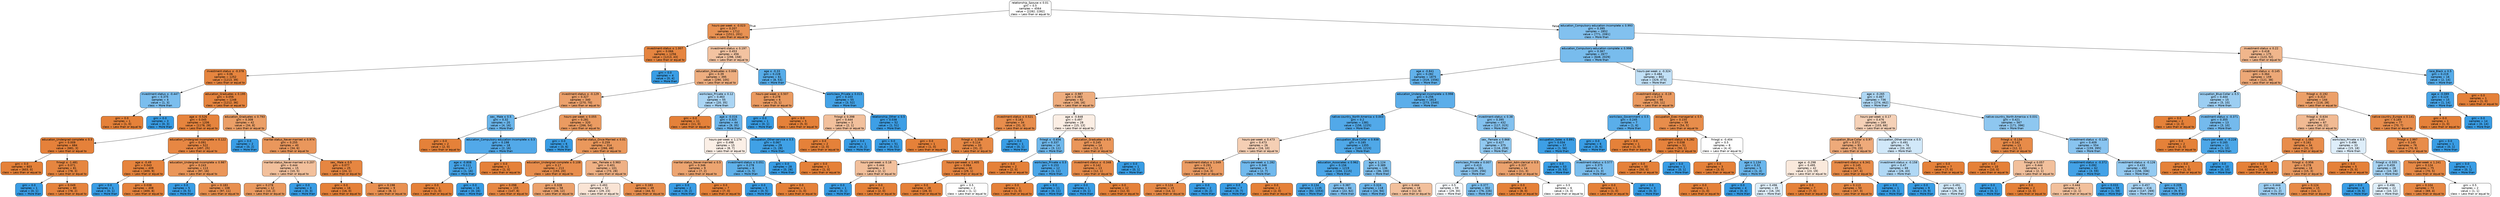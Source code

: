 digraph Tree {
node [shape=box, style="filled, rounded", color="black", fontname=helvetica] ;
edge [fontname=helvetica] ;
0 [label=<relationship_Spouse &le; 0.01<br/>gini = 0.5<br/>samples = 4564<br/>value = [2282, 2282]<br/>class = Less than or equal to>, fillcolor="#e5813900"] ;
1 [label=<hours-per-week &le; -0.023<br/>gini = 0.207<br/>samples = 1712<br/>value = [1511, 201]<br/>class = Less than or equal to>, fillcolor="#e58139dd"] ;
0 -> 1 [labeldistance=2.5, labelangle=45, headlabel="True"] ;
2 [label=<investment-status &le; 1.007<br/>gini = 0.066<br/>samples = 1256<br/>value = [1213, 43]<br/>class = Less than or equal to>, fillcolor="#e58139f6"] ;
1 -> 2 ;
3 [label=<investment-status &le; -0.378<br/>gini = 0.06<br/>samples = 1252<br/>value = [1213, 39]<br/>class = Less than or equal to>, fillcolor="#e58139f7"] ;
2 -> 3 ;
4 [label=<investment-status &le; -0.447<br/>gini = 0.375<br/>samples = 4<br/>value = [1, 3]<br/>class = More than>, fillcolor="#399de5aa"] ;
3 -> 4 ;
5 [label=<gini = 0.0<br/>samples = 1<br/>value = [1, 0]<br/>class = Less than or equal to>, fillcolor="#e58139ff"] ;
4 -> 5 ;
6 [label=<gini = 0.0<br/>samples = 3<br/>value = [0, 3]<br/>class = More than>, fillcolor="#399de5ff"] ;
4 -> 6 ;
7 [label=<education_Graduates &le; 0.195<br/>gini = 0.056<br/>samples = 1248<br/>value = [1212, 36]<br/>class = Less than or equal to>, fillcolor="#e58139f7"] ;
3 -> 7 ;
8 [label=<age &le; -0.526<br/>gini = 0.045<br/>samples = 1206<br/>value = [1178, 28]<br/>class = Less than or equal to>, fillcolor="#e58139f9"] ;
7 -> 8 ;
9 [label=<education_Undergrad-complete &le; 0.5<br/>gini = 0.009<br/>samples = 684<br/>value = [681, 3]<br/>class = Less than or equal to>, fillcolor="#e58139fe"] ;
8 -> 9 ;
10 [label=<gini = 0.0<br/>samples = 603<br/>value = [603, 0]<br/>class = Less than or equal to>, fillcolor="#e58139ff"] ;
9 -> 10 ;
11 [label=<fnlwgt &le; -1.481<br/>gini = 0.071<br/>samples = 81<br/>value = [78, 3]<br/>class = Less than or equal to>, fillcolor="#e58139f5"] ;
9 -> 11 ;
12 [label=<gini = 0.0<br/>samples = 1<br/>value = [0, 1]<br/>class = More than>, fillcolor="#399de5ff"] ;
11 -> 12 ;
13 [label=<gini = 0.049<br/>samples = 80<br/>value = [78, 2]<br/>class = Less than or equal to>, fillcolor="#e58139f8"] ;
11 -> 13 ;
14 [label=<education_Undergrad-incomplete &le; 0.122<br/>gini = 0.091<br/>samples = 522<br/>value = [497, 25]<br/>class = Less than or equal to>, fillcolor="#e58139f2"] ;
8 -> 14 ;
15 [label=<age &le; -0.49<br/>gini = 0.043<br/>samples = 409<br/>value = [400, 9]<br/>class = Less than or equal to>, fillcolor="#e58139f9"] ;
14 -> 15 ;
16 [label=<gini = 0.0<br/>samples = 1<br/>value = [0, 1]<br/>class = More than>, fillcolor="#399de5ff"] ;
15 -> 16 ;
17 [label=<gini = 0.038<br/>samples = 408<br/>value = [400, 8]<br/>class = Less than or equal to>, fillcolor="#e58139fa"] ;
15 -> 17 ;
18 [label=<education_Undergrad-incomplete &le; 0.987<br/>gini = 0.243<br/>samples = 113<br/>value = [97, 16]<br/>class = Less than or equal to>, fillcolor="#e58139d5"] ;
14 -> 18 ;
19 [label=<gini = 0.0<br/>samples = 5<br/>value = [0, 5]<br/>class = More than>, fillcolor="#399de5ff"] ;
18 -> 19 ;
20 [label=<gini = 0.183<br/>samples = 108<br/>value = [97, 11]<br/>class = Less than or equal to>, fillcolor="#e58139e2"] ;
18 -> 20 ;
21 [label=<education_Graduates &le; 0.793<br/>gini = 0.308<br/>samples = 42<br/>value = [34, 8]<br/>class = Less than or equal to>, fillcolor="#e58139c3"] ;
7 -> 21 ;
22 [label=<gini = 0.0<br/>samples = 2<br/>value = [0, 2]<br/>class = More than>, fillcolor="#399de5ff"] ;
21 -> 22 ;
23 [label=<marital-status_Never-married &le; 0.974<br/>gini = 0.255<br/>samples = 40<br/>value = [34, 6]<br/>class = Less than or equal to>, fillcolor="#e58139d2"] ;
21 -> 23 ;
24 [label=<marital-status_Never-married &le; 0.207<br/>gini = 0.444<br/>samples = 15<br/>value = [10, 5]<br/>class = Less than or equal to>, fillcolor="#e581397f"] ;
23 -> 24 ;
25 [label=<gini = 0.278<br/>samples = 12<br/>value = [10, 2]<br/>class = Less than or equal to>, fillcolor="#e58139cc"] ;
24 -> 25 ;
26 [label=<gini = 0.0<br/>samples = 3<br/>value = [0, 3]<br/>class = More than>, fillcolor="#399de5ff"] ;
24 -> 26 ;
27 [label=<sex_ Male &le; 0.5<br/>gini = 0.077<br/>samples = 25<br/>value = [24, 1]<br/>class = Less than or equal to>, fillcolor="#e58139f4"] ;
23 -> 27 ;
28 [label=<gini = 0.0<br/>samples = 16<br/>value = [16, 0]<br/>class = Less than or equal to>, fillcolor="#e58139ff"] ;
27 -> 28 ;
29 [label=<gini = 0.198<br/>samples = 9<br/>value = [8, 1]<br/>class = Less than or equal to>, fillcolor="#e58139df"] ;
27 -> 29 ;
30 [label=<gini = 0.0<br/>samples = 4<br/>value = [0, 4]<br/>class = More than>, fillcolor="#399de5ff"] ;
2 -> 30 ;
31 [label=<investment-status &le; 0.197<br/>gini = 0.453<br/>samples = 456<br/>value = [298, 158]<br/>class = Less than or equal to>, fillcolor="#e5813978"] ;
1 -> 31 ;
32 [label=<education_Graduates &le; 0.006<br/>gini = 0.39<br/>samples = 395<br/>value = [290, 105]<br/>class = Less than or equal to>, fillcolor="#e58139a3"] ;
31 -> 32 ;
33 [label=<investment-status &le; -0.129<br/>gini = 0.327<br/>samples = 340<br/>value = [270, 70]<br/>class = Less than or equal to>, fillcolor="#e58139bd"] ;
32 -> 33 ;
34 [label=<sex_ Male &le; 0.5<br/>gini = 0.32<br/>samples = 20<br/>value = [4, 16]<br/>class = More than>, fillcolor="#399de5bf"] ;
33 -> 34 ;
35 [label=<gini = 0.0<br/>samples = 2<br/>value = [2, 0]<br/>class = Less than or equal to>, fillcolor="#e58139ff"] ;
34 -> 35 ;
36 [label=<education_Compulsory-education-incomplete &le; 0.5<br/>gini = 0.198<br/>samples = 18<br/>value = [2, 16]<br/>class = More than>, fillcolor="#399de5df"] ;
34 -> 36 ;
37 [label=<age &le; -0.808<br/>gini = 0.111<br/>samples = 17<br/>value = [1, 16]<br/>class = More than>, fillcolor="#399de5ef"] ;
36 -> 37 ;
38 [label=<gini = 0.0<br/>samples = 1<br/>value = [1, 0]<br/>class = Less than or equal to>, fillcolor="#e58139ff"] ;
37 -> 38 ;
39 [label=<gini = 0.0<br/>samples = 16<br/>value = [0, 16]<br/>class = More than>, fillcolor="#399de5ff"] ;
37 -> 39 ;
40 [label=<gini = 0.0<br/>samples = 1<br/>value = [1, 0]<br/>class = Less than or equal to>, fillcolor="#e58139ff"] ;
36 -> 40 ;
41 [label=<hours-per-week &le; 0.055<br/>gini = 0.281<br/>samples = 320<br/>value = [266, 54]<br/>class = Less than or equal to>, fillcolor="#e58139cb"] ;
33 -> 41 ;
42 [label=<gini = 0.0<br/>samples = 6<br/>value = [0, 6]<br/>class = More than>, fillcolor="#399de5ff"] ;
41 -> 42 ;
43 [label=<marital-status_Once-Married &le; 0.01<br/>gini = 0.259<br/>samples = 314<br/>value = [266, 48]<br/>class = Less than or equal to>, fillcolor="#e58139d1"] ;
41 -> 43 ;
44 [label=<education_Undergrad-complete &le; 0.108<br/>gini = 0.17<br/>samples = 213<br/>value = [193, 20]<br/>class = Less than or equal to>, fillcolor="#e58139e5"] ;
43 -> 44 ;
45 [label=<gini = 0.098<br/>samples = 155<br/>value = [147, 8]<br/>class = Less than or equal to>, fillcolor="#e58139f1"] ;
44 -> 45 ;
46 [label=<gini = 0.328<br/>samples = 58<br/>value = [46, 12]<br/>class = Less than or equal to>, fillcolor="#e58139bc"] ;
44 -> 46 ;
47 [label=<sex_ Female &le; 0.983<br/>gini = 0.401<br/>samples = 101<br/>value = [73, 28]<br/>class = Less than or equal to>, fillcolor="#e581399d"] ;
43 -> 47 ;
48 [label=<gini = 0.493<br/>samples = 52<br/>value = [29, 23]<br/>class = Less than or equal to>, fillcolor="#e5813935"] ;
47 -> 48 ;
49 [label=<gini = 0.183<br/>samples = 49<br/>value = [44, 5]<br/>class = Less than or equal to>, fillcolor="#e58139e2"] ;
47 -> 49 ;
50 [label=<workclass_Private &le; 0.12<br/>gini = 0.463<br/>samples = 55<br/>value = [20, 35]<br/>class = More than>, fillcolor="#399de56d"] ;
32 -> 50 ;
51 [label=<gini = 0.0<br/>samples = 11<br/>value = [11, 0]<br/>class = Less than or equal to>, fillcolor="#e58139ff"] ;
50 -> 51 ;
52 [label=<age &le; -0.016<br/>gini = 0.325<br/>samples = 44<br/>value = [9, 35]<br/>class = More than>, fillcolor="#399de5bd"] ;
50 -> 52 ;
53 [label=<hours-per-week &le; 1.174<br/>gini = 0.498<br/>samples = 15<br/>value = [8, 7]<br/>class = Less than or equal to>, fillcolor="#e5813920"] ;
52 -> 53 ;
54 [label=<marital-status_Never-married &le; 0.5<br/>gini = 0.346<br/>samples = 9<br/>value = [7, 2]<br/>class = Less than or equal to>, fillcolor="#e58139b6"] ;
53 -> 54 ;
55 [label=<gini = 0.0<br/>samples = 2<br/>value = [0, 2]<br/>class = More than>, fillcolor="#399de5ff"] ;
54 -> 55 ;
56 [label=<gini = 0.0<br/>samples = 7<br/>value = [7, 0]<br/>class = Less than or equal to>, fillcolor="#e58139ff"] ;
54 -> 56 ;
57 [label=<investment-status &le; 0.051<br/>gini = 0.278<br/>samples = 6<br/>value = [1, 5]<br/>class = More than>, fillcolor="#399de5cc"] ;
53 -> 57 ;
58 [label=<gini = 0.0<br/>samples = 5<br/>value = [0, 5]<br/>class = More than>, fillcolor="#399de5ff"] ;
57 -> 58 ;
59 [label=<gini = 0.0<br/>samples = 1<br/>value = [1, 0]<br/>class = Less than or equal to>, fillcolor="#e58139ff"] ;
57 -> 59 ;
60 [label=<occupation_Other-service &le; 0.5<br/>gini = 0.067<br/>samples = 29<br/>value = [1, 28]<br/>class = More than>, fillcolor="#399de5f6"] ;
52 -> 60 ;
61 [label=<gini = 0.0<br/>samples = 28<br/>value = [0, 28]<br/>class = More than>, fillcolor="#399de5ff"] ;
60 -> 61 ;
62 [label=<gini = 0.0<br/>samples = 1<br/>value = [1, 0]<br/>class = Less than or equal to>, fillcolor="#e58139ff"] ;
60 -> 62 ;
63 [label=<age &le; -0.33<br/>gini = 0.228<br/>samples = 61<br/>value = [8, 53]<br/>class = More than>, fillcolor="#399de5d9"] ;
31 -> 63 ;
64 [label=<hours-per-week &le; 0.507<br/>gini = 0.278<br/>samples = 6<br/>value = [5, 1]<br/>class = Less than or equal to>, fillcolor="#e58139cc"] ;
63 -> 64 ;
65 [label=<gini = 0.0<br/>samples = 1<br/>value = [0, 1]<br/>class = More than>, fillcolor="#399de5ff"] ;
64 -> 65 ;
66 [label=<gini = 0.0<br/>samples = 5<br/>value = [5, 0]<br/>class = Less than or equal to>, fillcolor="#e58139ff"] ;
64 -> 66 ;
67 [label=<workclass_Private &le; 0.015<br/>gini = 0.103<br/>samples = 55<br/>value = [3, 52]<br/>class = More than>, fillcolor="#399de5f0"] ;
63 -> 67 ;
68 [label=<fnlwgt &le; 0.398<br/>gini = 0.444<br/>samples = 3<br/>value = [2, 1]<br/>class = Less than or equal to>, fillcolor="#e581397f"] ;
67 -> 68 ;
69 [label=<gini = 0.0<br/>samples = 2<br/>value = [2, 0]<br/>class = Less than or equal to>, fillcolor="#e58139ff"] ;
68 -> 69 ;
70 [label=<gini = 0.0<br/>samples = 1<br/>value = [0, 1]<br/>class = More than>, fillcolor="#399de5ff"] ;
68 -> 70 ;
71 [label=<relationship_Other &le; 0.5<br/>gini = 0.038<br/>samples = 52<br/>value = [1, 51]<br/>class = More than>, fillcolor="#399de5fa"] ;
67 -> 71 ;
72 [label=<gini = 0.0<br/>samples = 51<br/>value = [0, 51]<br/>class = More than>, fillcolor="#399de5ff"] ;
71 -> 72 ;
73 [label=<gini = 0.0<br/>samples = 1<br/>value = [1, 0]<br/>class = Less than or equal to>, fillcolor="#e58139ff"] ;
71 -> 73 ;
74 [label=<education_Compulsory-education-incomplete &le; 0.993<br/>gini = 0.395<br/>samples = 2852<br/>value = [771, 2081]<br/>class = More than>, fillcolor="#399de5a1"] ;
0 -> 74 [labeldistance=2.5, labelangle=-45, headlabel="False"] ;
75 [label=<education_Compulsory-education-complete &le; 0.998<br/>gini = 0.367<br/>samples = 2677<br/>value = [648, 2029]<br/>class = More than>, fillcolor="#399de5ae"] ;
74 -> 75 ;
76 [label=<age &le; -0.841<br/>gini = 0.282<br/>samples = 1875<br/>value = [319, 1556]<br/>class = More than>, fillcolor="#399de5cb"] ;
75 -> 76 ;
77 [label=<age &le; -0.987<br/>gini = 0.383<br/>samples = 62<br/>value = [46, 16]<br/>class = Less than or equal to>, fillcolor="#e58139a6"] ;
76 -> 77 ;
78 [label=<investment-status &le; 0.521<br/>gini = 0.161<br/>samples = 34<br/>value = [31, 3]<br/>class = Less than or equal to>, fillcolor="#e58139e6"] ;
77 -> 78 ;
79 [label=<fnlwgt &le; -1.338<br/>gini = 0.114<br/>samples = 33<br/>value = [31, 2]<br/>class = Less than or equal to>, fillcolor="#e58139ef"] ;
78 -> 79 ;
80 [label=<hours-per-week &le; 0.18<br/>gini = 0.444<br/>samples = 3<br/>value = [2, 1]<br/>class = Less than or equal to>, fillcolor="#e581397f"] ;
79 -> 80 ;
81 [label=<gini = 0.0<br/>samples = 1<br/>value = [0, 1]<br/>class = More than>, fillcolor="#399de5ff"] ;
80 -> 81 ;
82 [label=<gini = 0.0<br/>samples = 2<br/>value = [2, 0]<br/>class = Less than or equal to>, fillcolor="#e58139ff"] ;
80 -> 82 ;
83 [label=<hours-per-week &le; 1.405<br/>gini = 0.064<br/>samples = 30<br/>value = [29, 1]<br/>class = Less than or equal to>, fillcolor="#e58139f6"] ;
79 -> 83 ;
84 [label=<gini = 0.0<br/>samples = 28<br/>value = [28, 0]<br/>class = Less than or equal to>, fillcolor="#e58139ff"] ;
83 -> 84 ;
85 [label=<gini = 0.5<br/>samples = 2<br/>value = [1, 1]<br/>class = Less than or equal to>, fillcolor="#e5813900"] ;
83 -> 85 ;
86 [label=<gini = 0.0<br/>samples = 1<br/>value = [0, 1]<br/>class = More than>, fillcolor="#399de5ff"] ;
78 -> 86 ;
87 [label=<age &le; -0.848<br/>gini = 0.497<br/>samples = 28<br/>value = [15, 13]<br/>class = Less than or equal to>, fillcolor="#e5813922"] ;
77 -> 87 ;
88 [label=<fnlwgt &le; -0.656<br/>gini = 0.337<br/>samples = 14<br/>value = [3, 11]<br/>class = More than>, fillcolor="#399de5b9"] ;
87 -> 88 ;
89 [label=<gini = 0.0<br/>samples = 2<br/>value = [2, 0]<br/>class = Less than or equal to>, fillcolor="#e58139ff"] ;
88 -> 89 ;
90 [label=<workclass_Private &le; 0.5<br/>gini = 0.153<br/>samples = 12<br/>value = [1, 11]<br/>class = More than>, fillcolor="#399de5e8"] ;
88 -> 90 ;
91 [label=<gini = 0.0<br/>samples = 1<br/>value = [1, 0]<br/>class = Less than or equal to>, fillcolor="#e58139ff"] ;
90 -> 91 ;
92 [label=<gini = 0.0<br/>samples = 11<br/>value = [0, 11]<br/>class = More than>, fillcolor="#399de5ff"] ;
90 -> 92 ;
93 [label=<education_Graduates &le; 0.5<br/>gini = 0.245<br/>samples = 14<br/>value = [12, 2]<br/>class = Less than or equal to>, fillcolor="#e58139d4"] ;
87 -> 93 ;
94 [label=<investment-status &le; -0.348<br/>gini = 0.142<br/>samples = 13<br/>value = [12, 1]<br/>class = Less than or equal to>, fillcolor="#e58139ea"] ;
93 -> 94 ;
95 [label=<gini = 0.0<br/>samples = 1<br/>value = [0, 1]<br/>class = More than>, fillcolor="#399de5ff"] ;
94 -> 95 ;
96 [label=<gini = 0.0<br/>samples = 12<br/>value = [12, 0]<br/>class = Less than or equal to>, fillcolor="#e58139ff"] ;
94 -> 96 ;
97 [label=<gini = 0.0<br/>samples = 1<br/>value = [0, 1]<br/>class = More than>, fillcolor="#399de5ff"] ;
93 -> 97 ;
98 [label=<education_Undergrad-incomplete &le; 0.998<br/>gini = 0.256<br/>samples = 1813<br/>value = [273, 1540]<br/>class = More than>, fillcolor="#399de5d2"] ;
76 -> 98 ;
99 [label=<native-country_North-America &le; 0.003<br/>gini = 0.2<br/>samples = 1381<br/>value = [156, 1225]<br/>class = More than>, fillcolor="#399de5df"] ;
98 -> 99 ;
100 [label=<hours-per-week &le; 0.473<br/>gini = 0.473<br/>samples = 26<br/>value = [16, 10]<br/>class = Less than or equal to>, fillcolor="#e5813960"] ;
99 -> 100 ;
101 [label=<investment-status &le; 1.049<br/>gini = 0.291<br/>samples = 17<br/>value = [14, 3]<br/>class = Less than or equal to>, fillcolor="#e58139c8"] ;
100 -> 101 ;
102 [label=<gini = 0.124<br/>samples = 15<br/>value = [14, 1]<br/>class = Less than or equal to>, fillcolor="#e58139ed"] ;
101 -> 102 ;
103 [label=<gini = 0.0<br/>samples = 2<br/>value = [0, 2]<br/>class = More than>, fillcolor="#399de5ff"] ;
101 -> 103 ;
104 [label=<hours-per-week &le; 1.282<br/>gini = 0.346<br/>samples = 9<br/>value = [2, 7]<br/>class = More than>, fillcolor="#399de5b6"] ;
100 -> 104 ;
105 [label=<gini = 0.0<br/>samples = 7<br/>value = [0, 7]<br/>class = More than>, fillcolor="#399de5ff"] ;
104 -> 105 ;
106 [label=<gini = 0.0<br/>samples = 2<br/>value = [2, 0]<br/>class = Less than or equal to>, fillcolor="#e58139ff"] ;
104 -> 106 ;
107 [label=<occupation_Blue-Collar &le; 0.938<br/>gini = 0.185<br/>samples = 1355<br/>value = [140, 1215]<br/>class = More than>, fillcolor="#399de5e2"] ;
99 -> 107 ;
108 [label=<education_Associates &le; 0.962<br/>gini = 0.156<br/>samples = 1219<br/>value = [104, 1115]<br/>class = More than>, fillcolor="#399de5e7"] ;
107 -> 108 ;
109 [label=<gini = 0.134<br/>samples = 1135<br/>value = [82, 1053]<br/>class = More than>, fillcolor="#399de5eb"] ;
108 -> 109 ;
110 [label=<gini = 0.387<br/>samples = 84<br/>value = [22, 62]<br/>class = More than>, fillcolor="#399de5a5"] ;
108 -> 110 ;
111 [label=<age &le; 1.124<br/>gini = 0.389<br/>samples = 136<br/>value = [36, 100]<br/>class = More than>, fillcolor="#399de5a3"] ;
107 -> 111 ;
112 [label=<gini = 0.324<br/>samples = 118<br/>value = [24, 94]<br/>class = More than>, fillcolor="#399de5be"] ;
111 -> 112 ;
113 [label=<gini = 0.444<br/>samples = 18<br/>value = [12, 6]<br/>class = Less than or equal to>, fillcolor="#e581397f"] ;
111 -> 113 ;
114 [label=<investment-status &le; 0.38<br/>gini = 0.395<br/>samples = 432<br/>value = [117, 315]<br/>class = More than>, fillcolor="#399de5a0"] ;
98 -> 114 ;
115 [label=<sex_ Female &le; 0.868<br/>gini = 0.427<br/>samples = 375<br/>value = [116, 259]<br/>class = More than>, fillcolor="#399de58d"] ;
114 -> 115 ;
116 [label=<workclass_Private &le; 0.007<br/>gini = 0.413<br/>samples = 361<br/>value = [105, 256]<br/>class = More than>, fillcolor="#399de596"] ;
115 -> 116 ;
117 [label=<gini = 0.5<br/>samples = 59<br/>value = [29, 30]<br/>class = More than>, fillcolor="#399de508"] ;
116 -> 117 ;
118 [label=<gini = 0.377<br/>samples = 302<br/>value = [76, 226]<br/>class = More than>, fillcolor="#399de5a9"] ;
116 -> 118 ;
119 [label=<occupation_Adm-clerical &le; 0.5<br/>gini = 0.337<br/>samples = 14<br/>value = [11, 3]<br/>class = Less than or equal to>, fillcolor="#e58139b9"] ;
115 -> 119 ;
120 [label=<gini = 0.0<br/>samples = 8<br/>value = [8, 0]<br/>class = Less than or equal to>, fillcolor="#e58139ff"] ;
119 -> 120 ;
121 [label=<gini = 0.5<br/>samples = 6<br/>value = [3, 3]<br/>class = Less than or equal to>, fillcolor="#e5813900"] ;
119 -> 121 ;
122 [label=<occupation_Sales &le; 0.891<br/>gini = 0.034<br/>samples = 57<br/>value = [1, 56]<br/>class = More than>, fillcolor="#399de5fa"] ;
114 -> 122 ;
123 [label=<gini = 0.0<br/>samples = 53<br/>value = [0, 53]<br/>class = More than>, fillcolor="#399de5ff"] ;
122 -> 123 ;
124 [label=<investment-status &le; 0.577<br/>gini = 0.375<br/>samples = 4<br/>value = [1, 3]<br/>class = More than>, fillcolor="#399de5aa"] ;
122 -> 124 ;
125 [label=<gini = 0.0<br/>samples = 1<br/>value = [1, 0]<br/>class = Less than or equal to>, fillcolor="#e58139ff"] ;
124 -> 125 ;
126 [label=<gini = 0.0<br/>samples = 3<br/>value = [0, 3]<br/>class = More than>, fillcolor="#399de5ff"] ;
124 -> 126 ;
127 [label=<hours-per-week &le; -0.324<br/>gini = 0.484<br/>samples = 802<br/>value = [329, 473]<br/>class = More than>, fillcolor="#399de54e"] ;
75 -> 127 ;
128 [label=<investment-status &le; -0.19<br/>gini = 0.278<br/>samples = 66<br/>value = [55, 11]<br/>class = Less than or equal to>, fillcolor="#e58139cc"] ;
127 -> 128 ;
129 [label=<workclass_Government &le; 0.5<br/>gini = 0.245<br/>samples = 7<br/>value = [1, 6]<br/>class = More than>, fillcolor="#399de5d4"] ;
128 -> 129 ;
130 [label=<gini = 0.0<br/>samples = 6<br/>value = [0, 6]<br/>class = More than>, fillcolor="#399de5ff"] ;
129 -> 130 ;
131 [label=<gini = 0.0<br/>samples = 1<br/>value = [1, 0]<br/>class = Less than or equal to>, fillcolor="#e58139ff"] ;
129 -> 131 ;
132 [label=<occupation_Exec-managerial &le; 0.5<br/>gini = 0.155<br/>samples = 59<br/>value = [54, 5]<br/>class = Less than or equal to>, fillcolor="#e58139e7"] ;
128 -> 132 ;
133 [label=<investment-status &le; 6.282<br/>gini = 0.038<br/>samples = 51<br/>value = [50, 1]<br/>class = Less than or equal to>, fillcolor="#e58139fa"] ;
132 -> 133 ;
134 [label=<gini = 0.0<br/>samples = 50<br/>value = [50, 0]<br/>class = Less than or equal to>, fillcolor="#e58139ff"] ;
133 -> 134 ;
135 [label=<gini = 0.0<br/>samples = 1<br/>value = [0, 1]<br/>class = More than>, fillcolor="#399de5ff"] ;
133 -> 135 ;
136 [label=<fnlwgt &le; -0.404<br/>gini = 0.5<br/>samples = 8<br/>value = [4, 4]<br/>class = Less than or equal to>, fillcolor="#e5813900"] ;
132 -> 136 ;
137 [label=<gini = 0.0<br/>samples = 3<br/>value = [3, 0]<br/>class = Less than or equal to>, fillcolor="#e58139ff"] ;
136 -> 137 ;
138 [label=<age &le; 1.134<br/>gini = 0.32<br/>samples = 5<br/>value = [1, 4]<br/>class = More than>, fillcolor="#399de5bf"] ;
136 -> 138 ;
139 [label=<gini = 0.0<br/>samples = 1<br/>value = [1, 0]<br/>class = Less than or equal to>, fillcolor="#e58139ff"] ;
138 -> 139 ;
140 [label=<gini = 0.0<br/>samples = 4<br/>value = [0, 4]<br/>class = More than>, fillcolor="#399de5ff"] ;
138 -> 140 ;
141 [label=<age &le; -0.265<br/>gini = 0.467<br/>samples = 736<br/>value = [274, 462]<br/>class = More than>, fillcolor="#399de568"] ;
127 -> 141 ;
142 [label=<hours-per-week &le; 0.17<br/>gini = 0.476<br/>samples = 169<br/>value = [103, 66]<br/>class = Less than or equal to>, fillcolor="#e581395c"] ;
141 -> 142 ;
143 [label=<occupation_Blue-Collar &le; 0.97<br/>gini = 0.372<br/>samples = 93<br/>value = [70, 23]<br/>class = Less than or equal to>, fillcolor="#e58139ab"] ;
142 -> 143 ;
144 [label=<age &le; -0.298<br/>gini = 0.495<br/>samples = 42<br/>value = [23, 19]<br/>class = Less than or equal to>, fillcolor="#e581392c"] ;
143 -> 144 ;
145 [label=<gini = 0.496<br/>samples = 35<br/>value = [16, 19]<br/>class = More than>, fillcolor="#399de528"] ;
144 -> 145 ;
146 [label=<gini = 0.0<br/>samples = 7<br/>value = [7, 0]<br/>class = Less than or equal to>, fillcolor="#e58139ff"] ;
144 -> 146 ;
147 [label=<investment-status &le; 6.341<br/>gini = 0.145<br/>samples = 51<br/>value = [47, 4]<br/>class = Less than or equal to>, fillcolor="#e58139e9"] ;
143 -> 147 ;
148 [label=<gini = 0.113<br/>samples = 50<br/>value = [47, 3]<br/>class = Less than or equal to>, fillcolor="#e58139ef"] ;
147 -> 148 ;
149 [label=<gini = 0.0<br/>samples = 1<br/>value = [0, 1]<br/>class = More than>, fillcolor="#399de5ff"] ;
147 -> 149 ;
150 [label=<occupation_Other-service &le; 0.5<br/>gini = 0.491<br/>samples = 76<br/>value = [33, 43]<br/>class = More than>, fillcolor="#399de53b"] ;
142 -> 150 ;
151 [label=<investment-status &le; -0.158<br/>gini = 0.47<br/>samples = 69<br/>value = [26, 43]<br/>class = More than>, fillcolor="#399de565"] ;
150 -> 151 ;
152 [label=<gini = 0.0<br/>samples = 9<br/>value = [0, 9]<br/>class = More than>, fillcolor="#399de5ff"] ;
151 -> 152 ;
153 [label=<gini = 0.491<br/>samples = 60<br/>value = [26, 34]<br/>class = More than>, fillcolor="#399de53c"] ;
151 -> 153 ;
154 [label=<gini = 0.0<br/>samples = 7<br/>value = [7, 0]<br/>class = Less than or equal to>, fillcolor="#e58139ff"] ;
150 -> 154 ;
155 [label=<native-country_North-America &le; 0.031<br/>gini = 0.421<br/>samples = 567<br/>value = [171, 396]<br/>class = More than>, fillcolor="#399de591"] ;
141 -> 155 ;
156 [label=<fnlwgt &le; -0.134<br/>gini = 0.142<br/>samples = 13<br/>value = [12, 1]<br/>class = Less than or equal to>, fillcolor="#e58139ea"] ;
155 -> 156 ;
157 [label=<gini = 0.0<br/>samples = 10<br/>value = [10, 0]<br/>class = Less than or equal to>, fillcolor="#e58139ff"] ;
156 -> 157 ;
158 [label=<fnlwgt &le; 0.057<br/>gini = 0.444<br/>samples = 3<br/>value = [2, 1]<br/>class = Less than or equal to>, fillcolor="#e581397f"] ;
156 -> 158 ;
159 [label=<gini = 0.0<br/>samples = 1<br/>value = [0, 1]<br/>class = More than>, fillcolor="#399de5ff"] ;
158 -> 159 ;
160 [label=<gini = 0.0<br/>samples = 2<br/>value = [2, 0]<br/>class = Less than or equal to>, fillcolor="#e58139ff"] ;
158 -> 160 ;
161 [label=<investment-status &le; -0.128<br/>gini = 0.409<br/>samples = 554<br/>value = [159, 395]<br/>class = More than>, fillcolor="#399de598"] ;
155 -> 161 ;
162 [label=<investment-status &le; -0.372<br/>gini = 0.092<br/>samples = 62<br/>value = [3, 59]<br/>class = More than>, fillcolor="#399de5f2"] ;
161 -> 162 ;
163 [label=<gini = 0.444<br/>samples = 3<br/>value = [2, 1]<br/>class = Less than or equal to>, fillcolor="#e581397f"] ;
162 -> 163 ;
164 [label=<gini = 0.033<br/>samples = 59<br/>value = [1, 58]<br/>class = More than>, fillcolor="#399de5fb"] ;
162 -> 164 ;
165 [label=<investment-status &le; -0.126<br/>gini = 0.433<br/>samples = 492<br/>value = [156, 336]<br/>class = More than>, fillcolor="#399de589"] ;
161 -> 165 ;
166 [label=<gini = 0.457<br/>samples = 416<br/>value = [147, 269]<br/>class = More than>, fillcolor="#399de574"] ;
165 -> 166 ;
167 [label=<gini = 0.209<br/>samples = 76<br/>value = [9, 67]<br/>class = More than>, fillcolor="#399de5dd"] ;
165 -> 167 ;
168 [label=<investment-status &le; 0.22<br/>gini = 0.418<br/>samples = 175<br/>value = [123, 52]<br/>class = Less than or equal to>, fillcolor="#e5813993"] ;
74 -> 168 ;
169 [label=<investment-status &le; -0.145<br/>gini = 0.364<br/>samples = 159<br/>value = [121, 38]<br/>class = Less than or equal to>, fillcolor="#e58139af"] ;
168 -> 169 ;
170 [label=<occupation_Blue-Collar &le; 0.5<br/>gini = 0.444<br/>samples = 15<br/>value = [5, 10]<br/>class = More than>, fillcolor="#399de57f"] ;
169 -> 170 ;
171 [label=<gini = 0.0<br/>samples = 2<br/>value = [2, 0]<br/>class = Less than or equal to>, fillcolor="#e58139ff"] ;
170 -> 171 ;
172 [label=<investment-status &le; -0.371<br/>gini = 0.355<br/>samples = 13<br/>value = [3, 10]<br/>class = More than>, fillcolor="#399de5b3"] ;
170 -> 172 ;
173 [label=<gini = 0.0<br/>samples = 2<br/>value = [2, 0]<br/>class = Less than or equal to>, fillcolor="#e58139ff"] ;
172 -> 173 ;
174 [label=<hours-per-week &le; -0.228<br/>gini = 0.165<br/>samples = 11<br/>value = [1, 10]<br/>class = More than>, fillcolor="#399de5e6"] ;
172 -> 174 ;
175 [label=<gini = 0.0<br/>samples = 1<br/>value = [1, 0]<br/>class = Less than or equal to>, fillcolor="#e58139ff"] ;
174 -> 175 ;
176 [label=<gini = 0.0<br/>samples = 10<br/>value = [0, 10]<br/>class = More than>, fillcolor="#399de5ff"] ;
174 -> 176 ;
177 [label=<fnlwgt &le; -0.192<br/>gini = 0.313<br/>samples = 144<br/>value = [116, 28]<br/>class = Less than or equal to>, fillcolor="#e58139c1"] ;
169 -> 177 ;
178 [label=<fnlwgt &le; -0.634<br/>gini = 0.43<br/>samples = 67<br/>value = [46, 21]<br/>class = Less than or equal to>, fillcolor="#e581398b"] ;
177 -> 178 ;
179 [label=<fnlwgt &le; -1.083<br/>gini = 0.161<br/>samples = 34<br/>value = [31, 3]<br/>class = Less than or equal to>, fillcolor="#e58139e6"] ;
178 -> 179 ;
180 [label=<gini = 0.0<br/>samples = 16<br/>value = [16, 0]<br/>class = Less than or equal to>, fillcolor="#e58139ff"] ;
179 -> 180 ;
181 [label=<fnlwgt &le; -0.956<br/>gini = 0.278<br/>samples = 18<br/>value = [15, 3]<br/>class = Less than or equal to>, fillcolor="#e58139cc"] ;
179 -> 181 ;
182 [label=<gini = 0.444<br/>samples = 3<br/>value = [1, 2]<br/>class = More than>, fillcolor="#399de57f"] ;
181 -> 182 ;
183 [label=<gini = 0.124<br/>samples = 15<br/>value = [14, 1]<br/>class = Less than or equal to>, fillcolor="#e58139ed"] ;
181 -> 183 ;
184 [label=<workclass_Private &le; 0.5<br/>gini = 0.496<br/>samples = 33<br/>value = [15, 18]<br/>class = More than>, fillcolor="#399de52a"] ;
178 -> 184 ;
185 [label=<gini = 0.0<br/>samples = 5<br/>value = [5, 0]<br/>class = Less than or equal to>, fillcolor="#e58139ff"] ;
184 -> 185 ;
186 [label=<fnlwgt &le; -0.555<br/>gini = 0.459<br/>samples = 28<br/>value = [10, 18]<br/>class = More than>, fillcolor="#399de571"] ;
184 -> 186 ;
187 [label=<gini = 0.0<br/>samples = 6<br/>value = [0, 6]<br/>class = More than>, fillcolor="#399de5ff"] ;
186 -> 187 ;
188 [label=<gini = 0.496<br/>samples = 22<br/>value = [10, 12]<br/>class = More than>, fillcolor="#399de52a"] ;
186 -> 188 ;
189 [label=<native-country_Europe &le; 0.141<br/>gini = 0.165<br/>samples = 77<br/>value = [70, 7]<br/>class = Less than or equal to>, fillcolor="#e58139e6"] ;
177 -> 189 ;
190 [label=<fnlwgt &le; 2.997<br/>gini = 0.145<br/>samples = 76<br/>value = [70, 6]<br/>class = Less than or equal to>, fillcolor="#e58139e9"] ;
189 -> 190 ;
191 [label=<hours-per-week &le; 1.241<br/>gini = 0.124<br/>samples = 75<br/>value = [70, 5]<br/>class = Less than or equal to>, fillcolor="#e58139ed"] ;
190 -> 191 ;
192 [label=<gini = 0.104<br/>samples = 73<br/>value = [69, 4]<br/>class = Less than or equal to>, fillcolor="#e58139f0"] ;
191 -> 192 ;
193 [label=<gini = 0.5<br/>samples = 2<br/>value = [1, 1]<br/>class = Less than or equal to>, fillcolor="#e5813900"] ;
191 -> 193 ;
194 [label=<gini = 0.0<br/>samples = 1<br/>value = [0, 1]<br/>class = More than>, fillcolor="#399de5ff"] ;
190 -> 194 ;
195 [label=<gini = 0.0<br/>samples = 1<br/>value = [0, 1]<br/>class = More than>, fillcolor="#399de5ff"] ;
189 -> 195 ;
196 [label=<race_Black &le; 0.5<br/>gini = 0.219<br/>samples = 16<br/>value = [2, 14]<br/>class = More than>, fillcolor="#399de5db"] ;
168 -> 196 ;
197 [label=<age &le; -0.089<br/>gini = 0.124<br/>samples = 15<br/>value = [1, 14]<br/>class = More than>, fillcolor="#399de5ed"] ;
196 -> 197 ;
198 [label=<gini = 0.0<br/>samples = 1<br/>value = [1, 0]<br/>class = Less than or equal to>, fillcolor="#e58139ff"] ;
197 -> 198 ;
199 [label=<gini = 0.0<br/>samples = 14<br/>value = [0, 14]<br/>class = More than>, fillcolor="#399de5ff"] ;
197 -> 199 ;
200 [label=<gini = 0.0<br/>samples = 1<br/>value = [1, 0]<br/>class = Less than or equal to>, fillcolor="#e58139ff"] ;
196 -> 200 ;
}